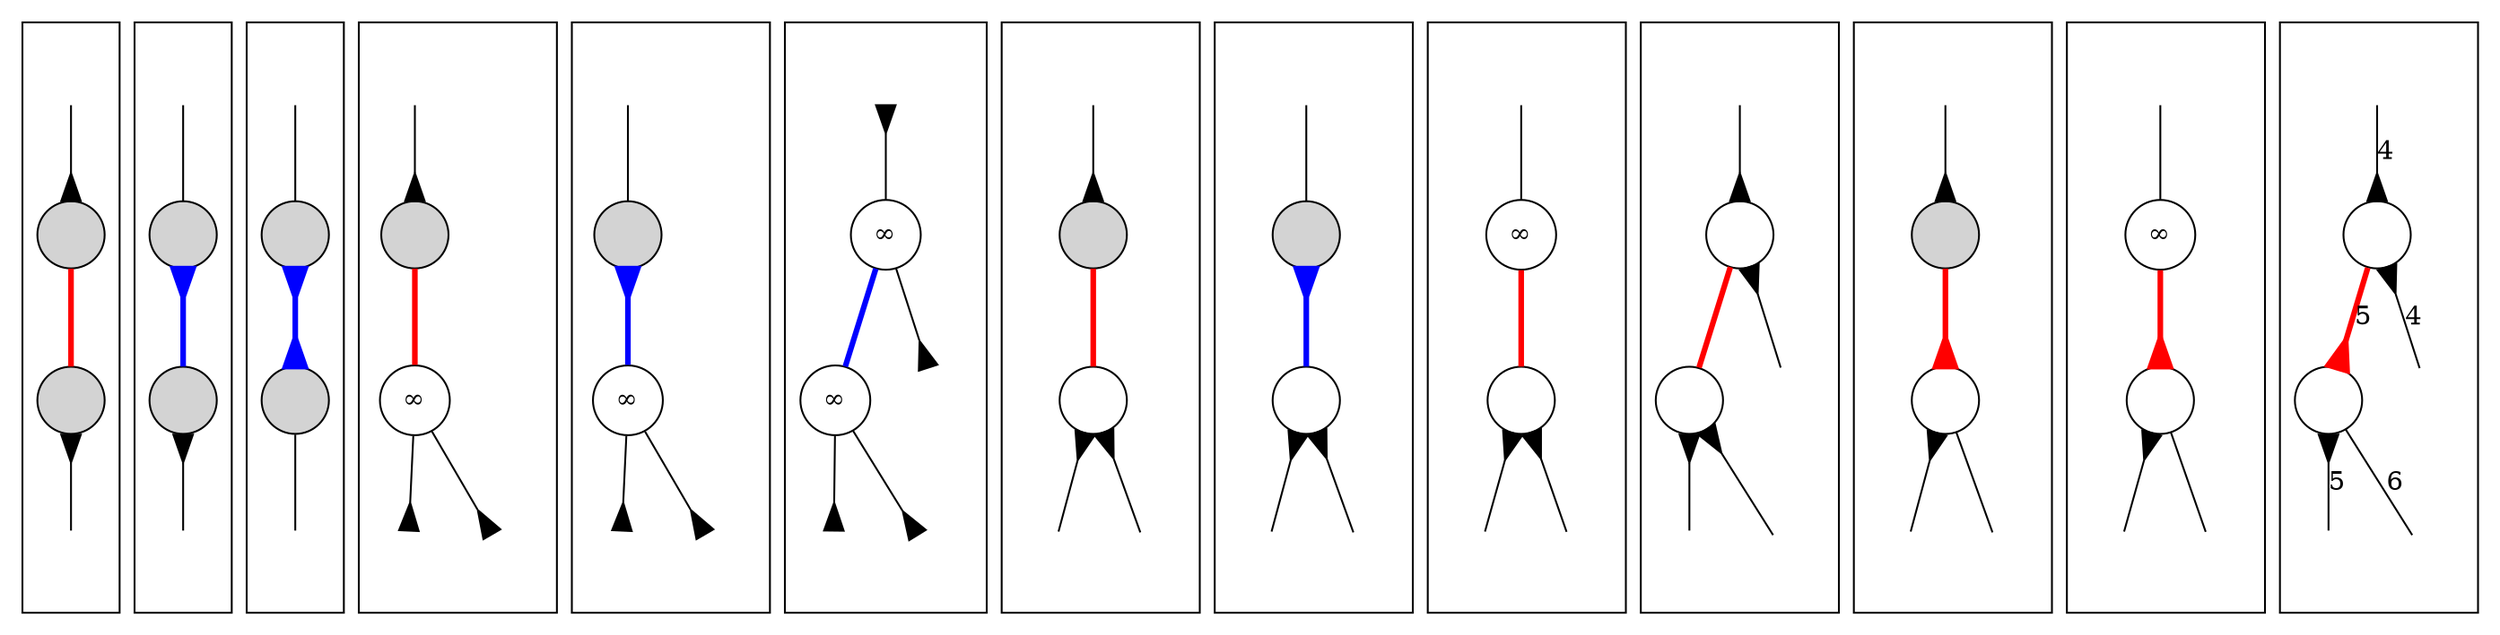 digraph
{
	compound = true;
	node [shape=circle, style=filled, label=""];
	edge [dir=both, arrowtail=none, arrowhead=none, arrowsize=1.5];

	/* AaXI, where A = no. of ends ambiguous with flow along the edge, a = no. of ends ambiguous with flow not along the edge,
	   X = no. of ends non-escapable (no outflow), I = no. of inward-pointing arrows

	   Note that A + a + X <= 2 and a + X + I <= 2
	   Furthermore, note that I >= A
	   Also, some of the cases cannot occur in practice */

	subgraph cluster0 /* A0a0X0I0 */
	{
		n0g -> n0p [arrowhead=inv];
		n0p -> n0n [color=red, penwidth=3];
		n0n -> n0c [arrowtail=inv];

		n0g [style=invisible];
		n0c [style=invisible];
	}

	subgraph cluster1 /* A0a0X0I1 */
	{
		n1g -> n1p;
		n1p -> n1n [color=blue, arrowtail=inv, penwidth=3];
		n1n -> n1c [arrowtail=inv];

		n1g [style=invisible];
		n1c [style=invisible];
	}

	subgraph cluster2 /* A0a0X0I2 */
	{
		n2g -> n2p;
		n2p -> n2n [color=blue, arrowtail=inv, arrowhead=inv, penwidth=3];
		n2n -> n2c;

		n2g [style=invisible];
		n2c [style=invisible];
	}

	subgraph cluster3 /* A0a0X1I0 */
	{
		n3g -> n3p [arrowhead=inv];
		n3p -> n3n [color=red, penwidth=3];
		n3n -> n3c0 [arrowhead=inv];
		n3n -> n3c1 [arrowhead=inv];

		n3g [style=invisible];
		n3n [style=solid, label="&infin;"];
		n3c0 [style=invisible];
		n3c1 [style=invisible];
	}

	subgraph cluster4 /* A0a0X1I1 */
	{
		n4g -> n4p;
		n4p -> n4n [color=blue, arrowtail=inv, penwidth=3];
		n4n -> n4c0 [arrowhead=inv];
		n4n -> n4c1 [arrowhead=inv];

		n4g [style=invisible];
		n4n [style=solid, label="&infin;"];
		n4c0 [style=invisible];
		n4c1 [style=invisible];
	}

	subgraph cluster5 /* A0a0X2I0 */
	{
		n5g -> n5p [arrowtail=inv];
		n5p -> n5n [color=blue, penwidth=3];
		n5p -> n5s [arrowhead=inv];
		n5n -> n5c0 [arrowhead=inv];
		n5n -> n5c1 [arrowhead=inv];

		n5g [style=invisible];
		n5p [style=solid, label="&infin;"];
		n5n [style=solid, label="&infin;"];
		n5s [style=invisible];
		n5c0 [style=invisible];
		n5c1 [style=invisible];
	}

	subgraph cluster6 /* A0a1X0I0 */
	{
		n6g -> n6p [arrowhead=inv];
		n6p -> n6n [color=red, penwidth=3];
		n6n -> n6c0 [arrowtail=inv];
		n6n -> n6c1 [arrowtail=inv];

		n6g [style=invisible];
		n6n [style=solid];
		n6c0 [style=invisible];
		n6c1 [style=invisible];
	}

	subgraph cluster7 /* A0a1X0I1 */
	{
		n7g -> n7p;
		n7p -> n7n [color=blue, arrowtail=inv, penwidth=3];
		n7n -> n7c0 [arrowtail=inv];
		n7n -> n7c1 [arrowtail=inv];

		n7g [style=invisible];
		n7n [style=solid];
		n7c0 [style=invisible];
		n7c1 [style=invisible];
	}

	subgraph cluster8 /* A0a1X1I0 */
	{
		n8g -> n8p;
		n8p -> n8n [color=red, penwidth=3];
		n8n -> n8c0 [arrowtail=inv];
		n8n -> n8c1 [arrowtail=inv];

		n8g [style=invisible];
		n8p [style=solid, label="&infin;"];
		n8n [style=solid];
		n8c0 [style=invisible];
		n8c1 [style=invisible];
	}

	subgraph cluster9 /* A0a2X0I0 */
	{
		n9g -> n9p [arrowhead=inv];
		n9p -> n9n [color=red, penwidth=3];
		n9p -> n9s [arrowtail=inv];
		n9n -> n9c0 [arrowtail=inv];
		n9n -> n9c1 [arrowtail=inv];

		n9g [style=invisible];
		n9p [style=solid];
		n9n [style=solid];
		n9s [style=invisible];
		n9c0 [style=invisible];
		n9c1 [style=invisible];
	}

	subgraph cluster10 /* A1a0X0I1 */
	{
		n10g -> n10p [arrowhead=inv];
		n10p -> n10n [color=red, arrowhead=inv, penwidth=3];
		n10n -> n10c0 [arrowtail=inv];
		n10n -> n10c1;

		n10g [style=invisible];
		n10n [style=solid];
		n10c0 [style=invisible];
		n10c1 [style=invisible];
	}

	subgraph cluster11 /* A1a0X1I1 */
	{
		n11g -> n11p;
		n11p -> n11n [color=red, arrowhead=inv, penwidth=3];
		n11n -> n11c0 [arrowtail=inv];
		n11n -> n11c1;

		n11g [style=invisible];
		n11p [style=solid, label="&infin;"];
		n11n [style=solid];
		n11c0 [style=invisible];
		n11c1 [style=invisible];
	}

	subgraph cluster12 /* A1a1X0I1 */
	{
		n12g -> n12p [label=4, arrowhead=inv];
		n12p -> n12n [label=5, color=red, arrowhead=inv, penwidth=3];
		n12p -> n12s [label=4, arrowtail=inv];
		n12n -> n12c0 [label=5, arrowtail=inv];
		n12n -> n12c1 [label=6];

		n12g [style=invisible];
		n12p [style=solid];
		n12n [style=solid];
		n12s [style=invisible];
		n12c0 [style=invisible];
		n12c1 [style=invisible];
	}
}
